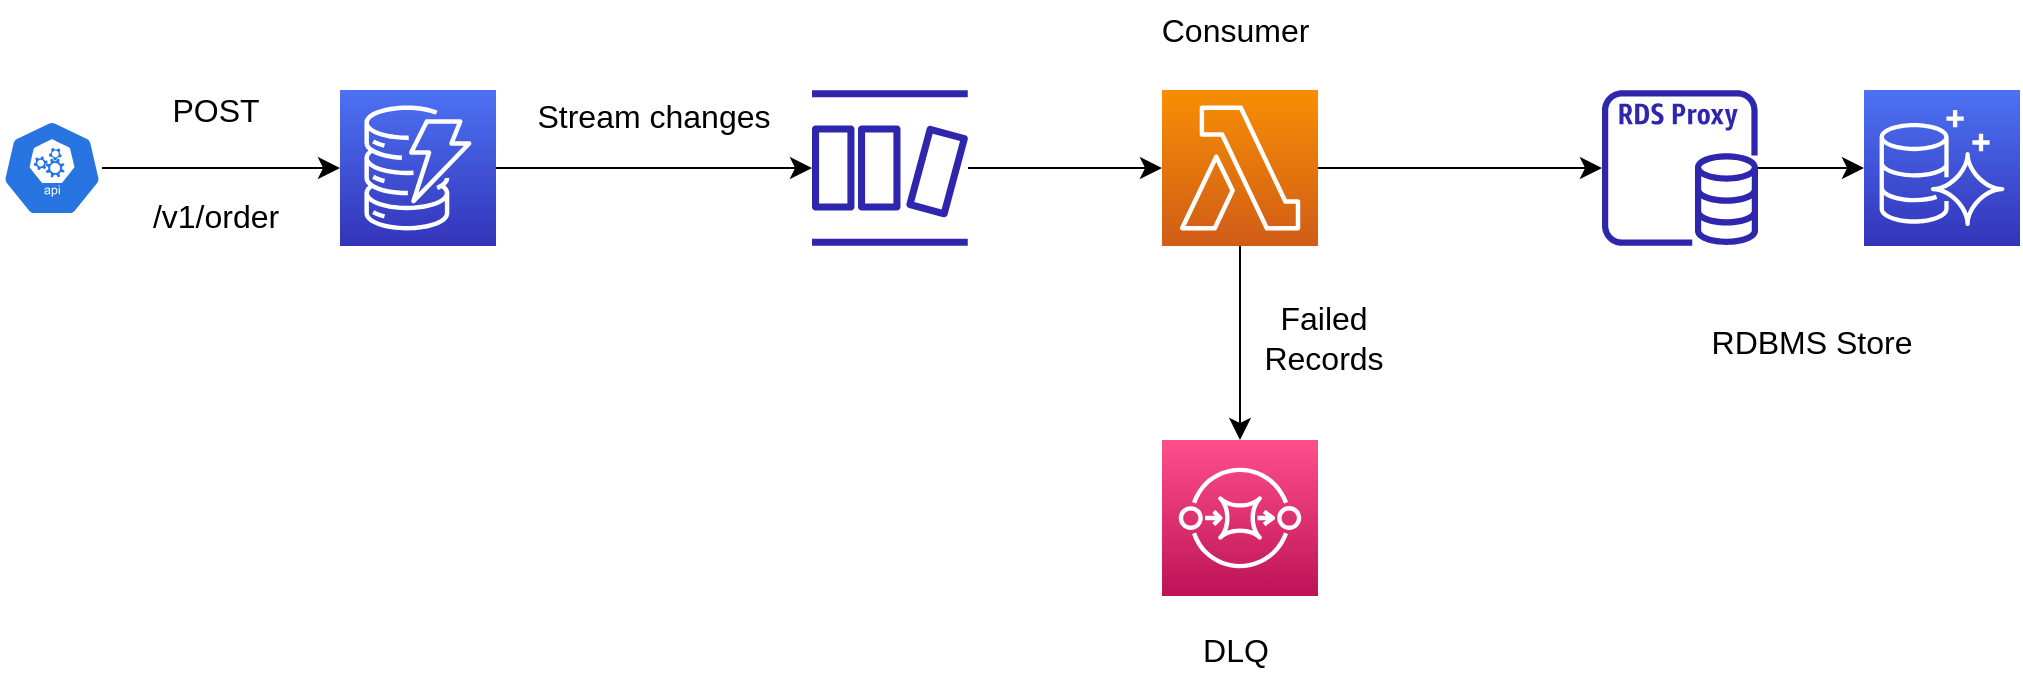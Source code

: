 <mxfile version="21.2.8" type="device">
  <diagram name="Page-1" id="VZaXTYno2Cwrsg6nHwDp">
    <mxGraphModel dx="1594" dy="777" grid="0" gridSize="10" guides="1" tooltips="1" connect="1" arrows="1" fold="1" page="0" pageScale="1" pageWidth="827" pageHeight="1169" math="0" shadow="0">
      <root>
        <mxCell id="0" />
        <mxCell id="1" parent="0" />
        <mxCell id="XG8FFDAY1oz3n9mCc_Ib-15" style="edgeStyle=none;curved=1;rounded=0;orthogonalLoop=1;jettySize=auto;html=1;entryX=0;entryY=0.5;entryDx=0;entryDy=0;entryPerimeter=0;fontSize=12;startSize=8;endSize=8;" edge="1" parent="1" source="XG8FFDAY1oz3n9mCc_Ib-1" target="XG8FFDAY1oz3n9mCc_Ib-2">
          <mxGeometry relative="1" as="geometry" />
        </mxCell>
        <mxCell id="XG8FFDAY1oz3n9mCc_Ib-1" value="" style="sketch=0;html=1;dashed=0;whitespace=wrap;fillColor=#2875E2;strokeColor=#ffffff;points=[[0.005,0.63,0],[0.1,0.2,0],[0.9,0.2,0],[0.5,0,0],[0.995,0.63,0],[0.72,0.99,0],[0.5,1,0],[0.28,0.99,0]];verticalLabelPosition=bottom;align=center;verticalAlign=top;shape=mxgraph.kubernetes.icon;prIcon=api;fontSize=16;" vertex="1" parent="1">
          <mxGeometry x="-128" y="174" width="50" height="48" as="geometry" />
        </mxCell>
        <mxCell id="XG8FFDAY1oz3n9mCc_Ib-9" style="edgeStyle=none;curved=1;rounded=0;orthogonalLoop=1;jettySize=auto;html=1;fontSize=12;startSize=8;endSize=8;" edge="1" parent="1" source="XG8FFDAY1oz3n9mCc_Ib-2" target="XG8FFDAY1oz3n9mCc_Ib-3">
          <mxGeometry relative="1" as="geometry" />
        </mxCell>
        <mxCell id="XG8FFDAY1oz3n9mCc_Ib-2" value="" style="sketch=0;points=[[0,0,0],[0.25,0,0],[0.5,0,0],[0.75,0,0],[1,0,0],[0,1,0],[0.25,1,0],[0.5,1,0],[0.75,1,0],[1,1,0],[0,0.25,0],[0,0.5,0],[0,0.75,0],[1,0.25,0],[1,0.5,0],[1,0.75,0]];outlineConnect=0;fontColor=#232F3E;gradientColor=#4D72F3;gradientDirection=north;fillColor=#3334B9;strokeColor=#ffffff;dashed=0;verticalLabelPosition=bottom;verticalAlign=top;align=center;html=1;fontSize=12;fontStyle=0;aspect=fixed;shape=mxgraph.aws4.resourceIcon;resIcon=mxgraph.aws4.dynamodb;" vertex="1" parent="1">
          <mxGeometry x="41" y="159" width="78" height="78" as="geometry" />
        </mxCell>
        <mxCell id="XG8FFDAY1oz3n9mCc_Ib-10" style="edgeStyle=none;curved=1;rounded=0;orthogonalLoop=1;jettySize=auto;html=1;entryX=0;entryY=0.5;entryDx=0;entryDy=0;entryPerimeter=0;fontSize=12;startSize=8;endSize=8;" edge="1" parent="1" source="XG8FFDAY1oz3n9mCc_Ib-3" target="XG8FFDAY1oz3n9mCc_Ib-4">
          <mxGeometry relative="1" as="geometry" />
        </mxCell>
        <mxCell id="XG8FFDAY1oz3n9mCc_Ib-3" value="" style="sketch=0;outlineConnect=0;fontColor=#232F3E;gradientColor=none;fillColor=#2E27AD;strokeColor=none;dashed=0;verticalLabelPosition=bottom;verticalAlign=top;align=center;html=1;fontSize=12;fontStyle=0;aspect=fixed;pointerEvents=1;shape=mxgraph.aws4.dynamodb_stream;" vertex="1" parent="1">
          <mxGeometry x="277" y="159" width="78" height="78" as="geometry" />
        </mxCell>
        <mxCell id="XG8FFDAY1oz3n9mCc_Ib-11" style="edgeStyle=none;curved=1;rounded=0;orthogonalLoop=1;jettySize=auto;html=1;exitX=1;exitY=0.5;exitDx=0;exitDy=0;exitPerimeter=0;fontSize=12;startSize=8;endSize=8;" edge="1" parent="1" source="XG8FFDAY1oz3n9mCc_Ib-4" target="XG8FFDAY1oz3n9mCc_Ib-5">
          <mxGeometry relative="1" as="geometry" />
        </mxCell>
        <mxCell id="XG8FFDAY1oz3n9mCc_Ib-13" style="edgeStyle=none;curved=1;rounded=0;orthogonalLoop=1;jettySize=auto;html=1;entryX=0.5;entryY=0;entryDx=0;entryDy=0;entryPerimeter=0;fontSize=12;startSize=8;endSize=8;" edge="1" parent="1" source="XG8FFDAY1oz3n9mCc_Ib-4" target="XG8FFDAY1oz3n9mCc_Ib-7">
          <mxGeometry relative="1" as="geometry" />
        </mxCell>
        <mxCell id="XG8FFDAY1oz3n9mCc_Ib-4" value="" style="sketch=0;points=[[0,0,0],[0.25,0,0],[0.5,0,0],[0.75,0,0],[1,0,0],[0,1,0],[0.25,1,0],[0.5,1,0],[0.75,1,0],[1,1,0],[0,0.25,0],[0,0.5,0],[0,0.75,0],[1,0.25,0],[1,0.5,0],[1,0.75,0]];outlineConnect=0;fontColor=#232F3E;gradientColor=#F78E04;gradientDirection=north;fillColor=#D05C17;strokeColor=#ffffff;dashed=0;verticalLabelPosition=bottom;verticalAlign=top;align=center;html=1;fontSize=12;fontStyle=0;aspect=fixed;shape=mxgraph.aws4.resourceIcon;resIcon=mxgraph.aws4.lambda;" vertex="1" parent="1">
          <mxGeometry x="452" y="159" width="78" height="78" as="geometry" />
        </mxCell>
        <mxCell id="XG8FFDAY1oz3n9mCc_Ib-12" style="edgeStyle=none;curved=1;rounded=0;orthogonalLoop=1;jettySize=auto;html=1;entryX=0;entryY=0.5;entryDx=0;entryDy=0;entryPerimeter=0;fontSize=12;startSize=8;endSize=8;" edge="1" parent="1" source="XG8FFDAY1oz3n9mCc_Ib-5" target="XG8FFDAY1oz3n9mCc_Ib-6">
          <mxGeometry relative="1" as="geometry" />
        </mxCell>
        <mxCell id="XG8FFDAY1oz3n9mCc_Ib-5" value="" style="sketch=0;outlineConnect=0;fontColor=#232F3E;gradientColor=none;fillColor=#2E27AD;strokeColor=none;dashed=0;verticalLabelPosition=bottom;verticalAlign=top;align=center;html=1;fontSize=12;fontStyle=0;aspect=fixed;pointerEvents=1;shape=mxgraph.aws4.rds_proxy;" vertex="1" parent="1">
          <mxGeometry x="672" y="159" width="78" height="78" as="geometry" />
        </mxCell>
        <mxCell id="XG8FFDAY1oz3n9mCc_Ib-6" value="" style="sketch=0;points=[[0,0,0],[0.25,0,0],[0.5,0,0],[0.75,0,0],[1,0,0],[0,1,0],[0.25,1,0],[0.5,1,0],[0.75,1,0],[1,1,0],[0,0.25,0],[0,0.5,0],[0,0.75,0],[1,0.25,0],[1,0.5,0],[1,0.75,0]];outlineConnect=0;fontColor=#232F3E;gradientColor=#4D72F3;gradientDirection=north;fillColor=#3334B9;strokeColor=#ffffff;dashed=0;verticalLabelPosition=bottom;verticalAlign=top;align=center;html=1;fontSize=12;fontStyle=0;aspect=fixed;shape=mxgraph.aws4.resourceIcon;resIcon=mxgraph.aws4.aurora;" vertex="1" parent="1">
          <mxGeometry x="803" y="159" width="78" height="78" as="geometry" />
        </mxCell>
        <mxCell id="XG8FFDAY1oz3n9mCc_Ib-7" value="" style="sketch=0;points=[[0,0,0],[0.25,0,0],[0.5,0,0],[0.75,0,0],[1,0,0],[0,1,0],[0.25,1,0],[0.5,1,0],[0.75,1,0],[1,1,0],[0,0.25,0],[0,0.5,0],[0,0.75,0],[1,0.25,0],[1,0.5,0],[1,0.75,0]];outlineConnect=0;fontColor=#232F3E;gradientColor=#FF4F8B;gradientDirection=north;fillColor=#BC1356;strokeColor=#ffffff;dashed=0;verticalLabelPosition=bottom;verticalAlign=top;align=center;html=1;fontSize=12;fontStyle=0;aspect=fixed;shape=mxgraph.aws4.resourceIcon;resIcon=mxgraph.aws4.sqs;" vertex="1" parent="1">
          <mxGeometry x="452" y="334" width="78" height="78" as="geometry" />
        </mxCell>
        <mxCell id="XG8FFDAY1oz3n9mCc_Ib-16" value="POST" style="text;html=1;strokeColor=none;fillColor=none;align=center;verticalAlign=middle;whiteSpace=wrap;rounded=0;fontSize=16;" vertex="1" parent="1">
          <mxGeometry x="-51" y="154" width="60" height="30" as="geometry" />
        </mxCell>
        <mxCell id="XG8FFDAY1oz3n9mCc_Ib-17" value="/v1/order" style="text;html=1;strokeColor=none;fillColor=none;align=center;verticalAlign=middle;whiteSpace=wrap;rounded=0;fontSize=16;" vertex="1" parent="1">
          <mxGeometry x="-51" y="207" width="60" height="30" as="geometry" />
        </mxCell>
        <mxCell id="XG8FFDAY1oz3n9mCc_Ib-18" value="Stream changes" style="text;html=1;strokeColor=none;fillColor=none;align=center;verticalAlign=middle;whiteSpace=wrap;rounded=0;fontSize=16;" vertex="1" parent="1">
          <mxGeometry x="135" y="157" width="126" height="30" as="geometry" />
        </mxCell>
        <mxCell id="XG8FFDAY1oz3n9mCc_Ib-19" value="Consumer&amp;nbsp;" style="text;html=1;strokeColor=none;fillColor=none;align=center;verticalAlign=middle;whiteSpace=wrap;rounded=0;fontSize=16;" vertex="1" parent="1">
          <mxGeometry x="461" y="114" width="60" height="30" as="geometry" />
        </mxCell>
        <mxCell id="XG8FFDAY1oz3n9mCc_Ib-20" value="Failed Records" style="text;html=1;strokeColor=none;fillColor=none;align=center;verticalAlign=middle;whiteSpace=wrap;rounded=0;fontSize=16;" vertex="1" parent="1">
          <mxGeometry x="503" y="268" width="60" height="30" as="geometry" />
        </mxCell>
        <mxCell id="XG8FFDAY1oz3n9mCc_Ib-21" value="DLQ" style="text;html=1;strokeColor=none;fillColor=none;align=center;verticalAlign=middle;whiteSpace=wrap;rounded=0;fontSize=16;" vertex="1" parent="1">
          <mxGeometry x="459" y="424" width="60" height="30" as="geometry" />
        </mxCell>
        <mxCell id="XG8FFDAY1oz3n9mCc_Ib-23" value="RDBMS Store" style="text;html=1;strokeColor=none;fillColor=none;align=center;verticalAlign=middle;whiteSpace=wrap;rounded=0;fontSize=16;" vertex="1" parent="1">
          <mxGeometry x="722" y="270" width="110" height="30" as="geometry" />
        </mxCell>
      </root>
    </mxGraphModel>
  </diagram>
</mxfile>

